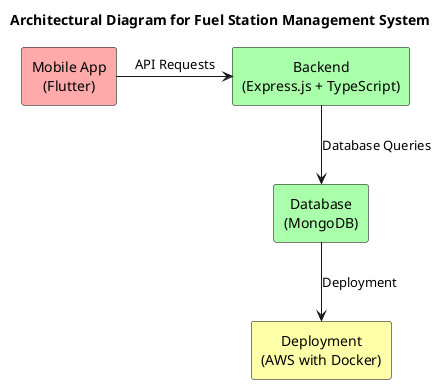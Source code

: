 @startuml
skinparam defaultTextAlignment center
skinparam rectangle {
    Rounded true
    BorderColor black
    Shadowing false
}

title Architectural Diagram for Fuel Station Management System

rectangle "Mobile App\n(Flutter)" as mobile_app #FFAAAA
rectangle "Backend\n(Express.js + TypeScript)" as backend #AAFFAA
rectangle "Database\n(MongoDB)" as database #AAFFAA
rectangle "Deployment\n(AWS with Docker)" as deployment #FFFFAA

mobile_app -right-> backend : API Requests
backend -down-> database : Database Queries
database -down-> deployment : Deployment
@enduml